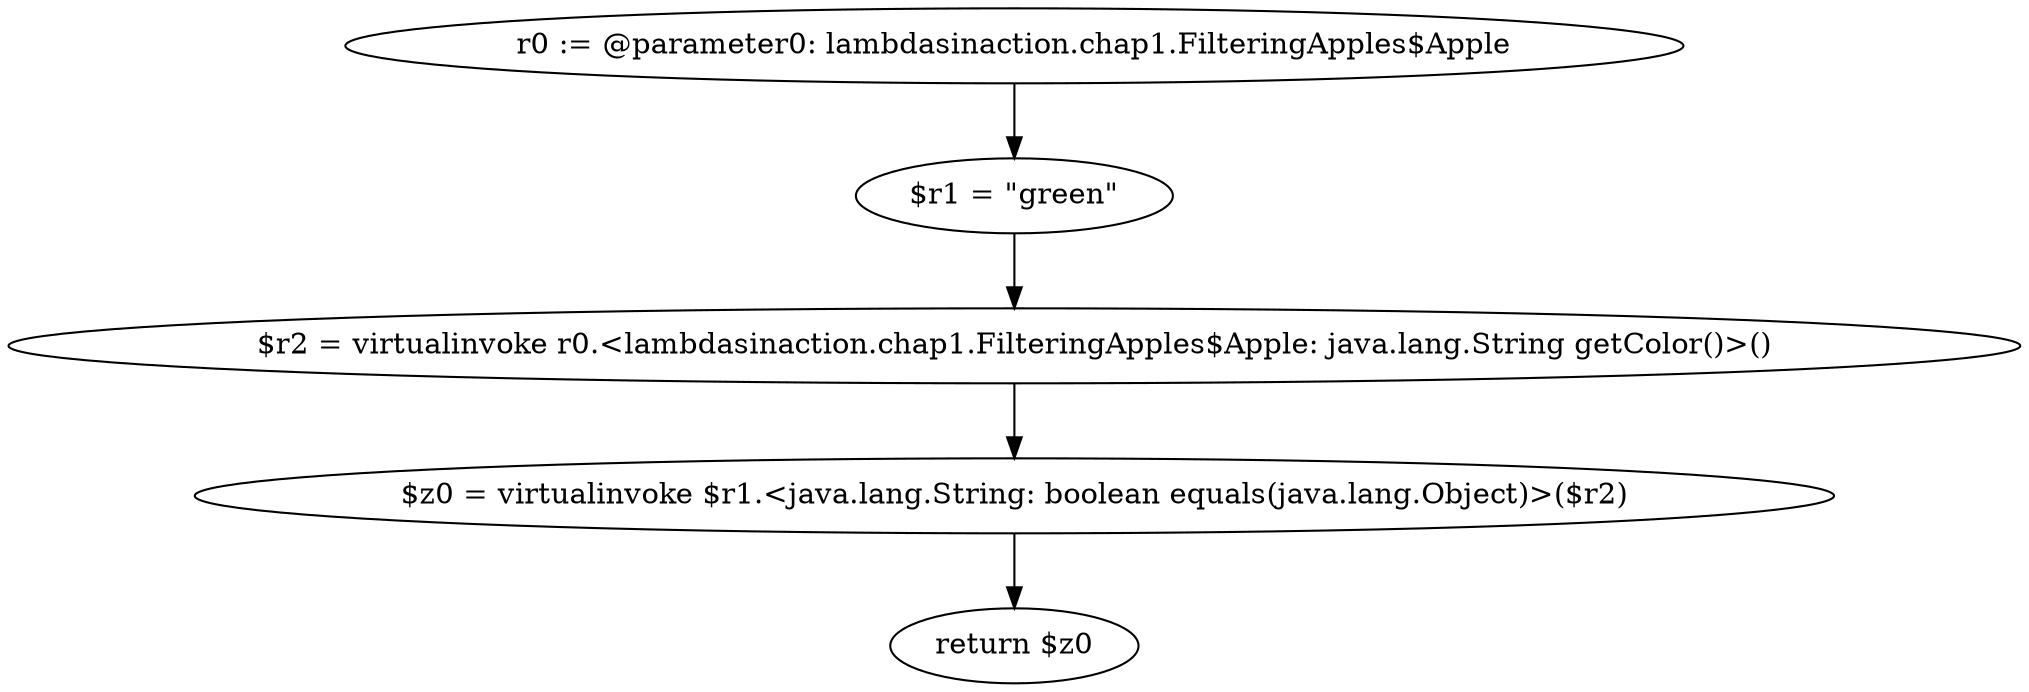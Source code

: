 digraph "unitGraph" {
    "r0 := @parameter0: lambdasinaction.chap1.FilteringApples$Apple"
    "$r1 = \"green\""
    "$r2 = virtualinvoke r0.<lambdasinaction.chap1.FilteringApples$Apple: java.lang.String getColor()>()"
    "$z0 = virtualinvoke $r1.<java.lang.String: boolean equals(java.lang.Object)>($r2)"
    "return $z0"
    "r0 := @parameter0: lambdasinaction.chap1.FilteringApples$Apple"->"$r1 = \"green\"";
    "$r1 = \"green\""->"$r2 = virtualinvoke r0.<lambdasinaction.chap1.FilteringApples$Apple: java.lang.String getColor()>()";
    "$r2 = virtualinvoke r0.<lambdasinaction.chap1.FilteringApples$Apple: java.lang.String getColor()>()"->"$z0 = virtualinvoke $r1.<java.lang.String: boolean equals(java.lang.Object)>($r2)";
    "$z0 = virtualinvoke $r1.<java.lang.String: boolean equals(java.lang.Object)>($r2)"->"return $z0";
}
